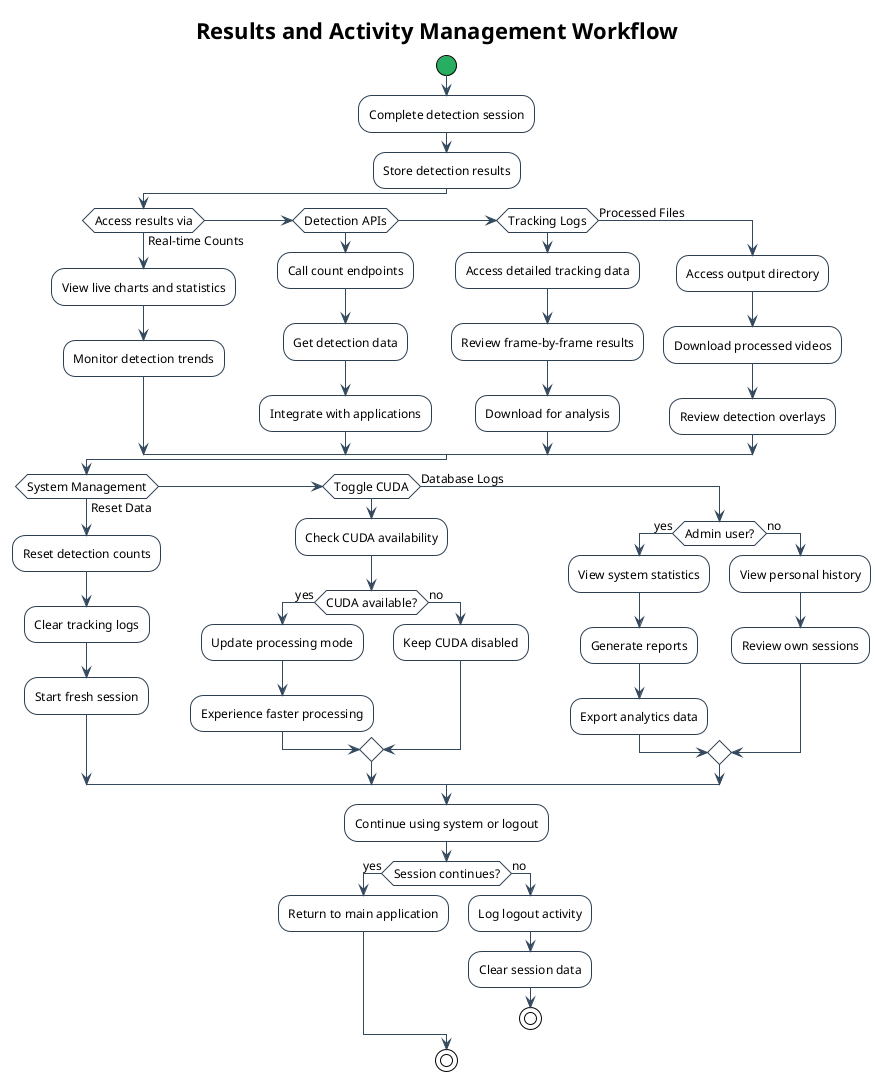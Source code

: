 @startuml Results and Activity Management Workflow
!theme plain
skinparam defaultFontName Arial
skinparam defaultFontSize 12
skinparam activityBorderColor #2C3E50
skinparam activityStartColor #27AE60
skinparam activityEndColor #E74C3C
skinparam activityArrowColor #34495E

title Results and Activity Management Workflow

start
:Complete detection session;
:Store detection results;

if (Access results via) then (Real-time Counts)
  :View live charts and statistics;
  :Monitor detection trends;

elseif (Detection APIs)
  :Call count endpoints;
  :Get detection data;
  :Integrate with applications;

elseif (Tracking Logs)
  :Access detailed tracking data;
  :Review frame-by-frame results;
  :Download for analysis;

else (Processed Files)
  :Access output directory;
  :Download processed videos;
  :Review detection overlays;

endif

if (System Management) then (Reset Data)
  :Reset detection counts;
  :Clear tracking logs;
  :Start fresh session;

elseif (Toggle CUDA)
  :Check CUDA availability;
  
  if (CUDA available?) then (yes)
    :Update processing mode;
    :Experience faster processing;
    
  else (no)
    :Keep CUDA disabled;
  endif

else (Database Logs)
  if (Admin user?) then (yes)
    :View system statistics;
    :Generate reports;
    :Export analytics data;
    
  else (no)
    :View personal history;
    :Review own sessions;
  endif

endif

:Continue using system or logout;

if (Session continues?) then (yes)
  :Return to main application;
else (no)
  :Log logout activity;
  :Clear session data;
  stop
endif

stop
@enduml
